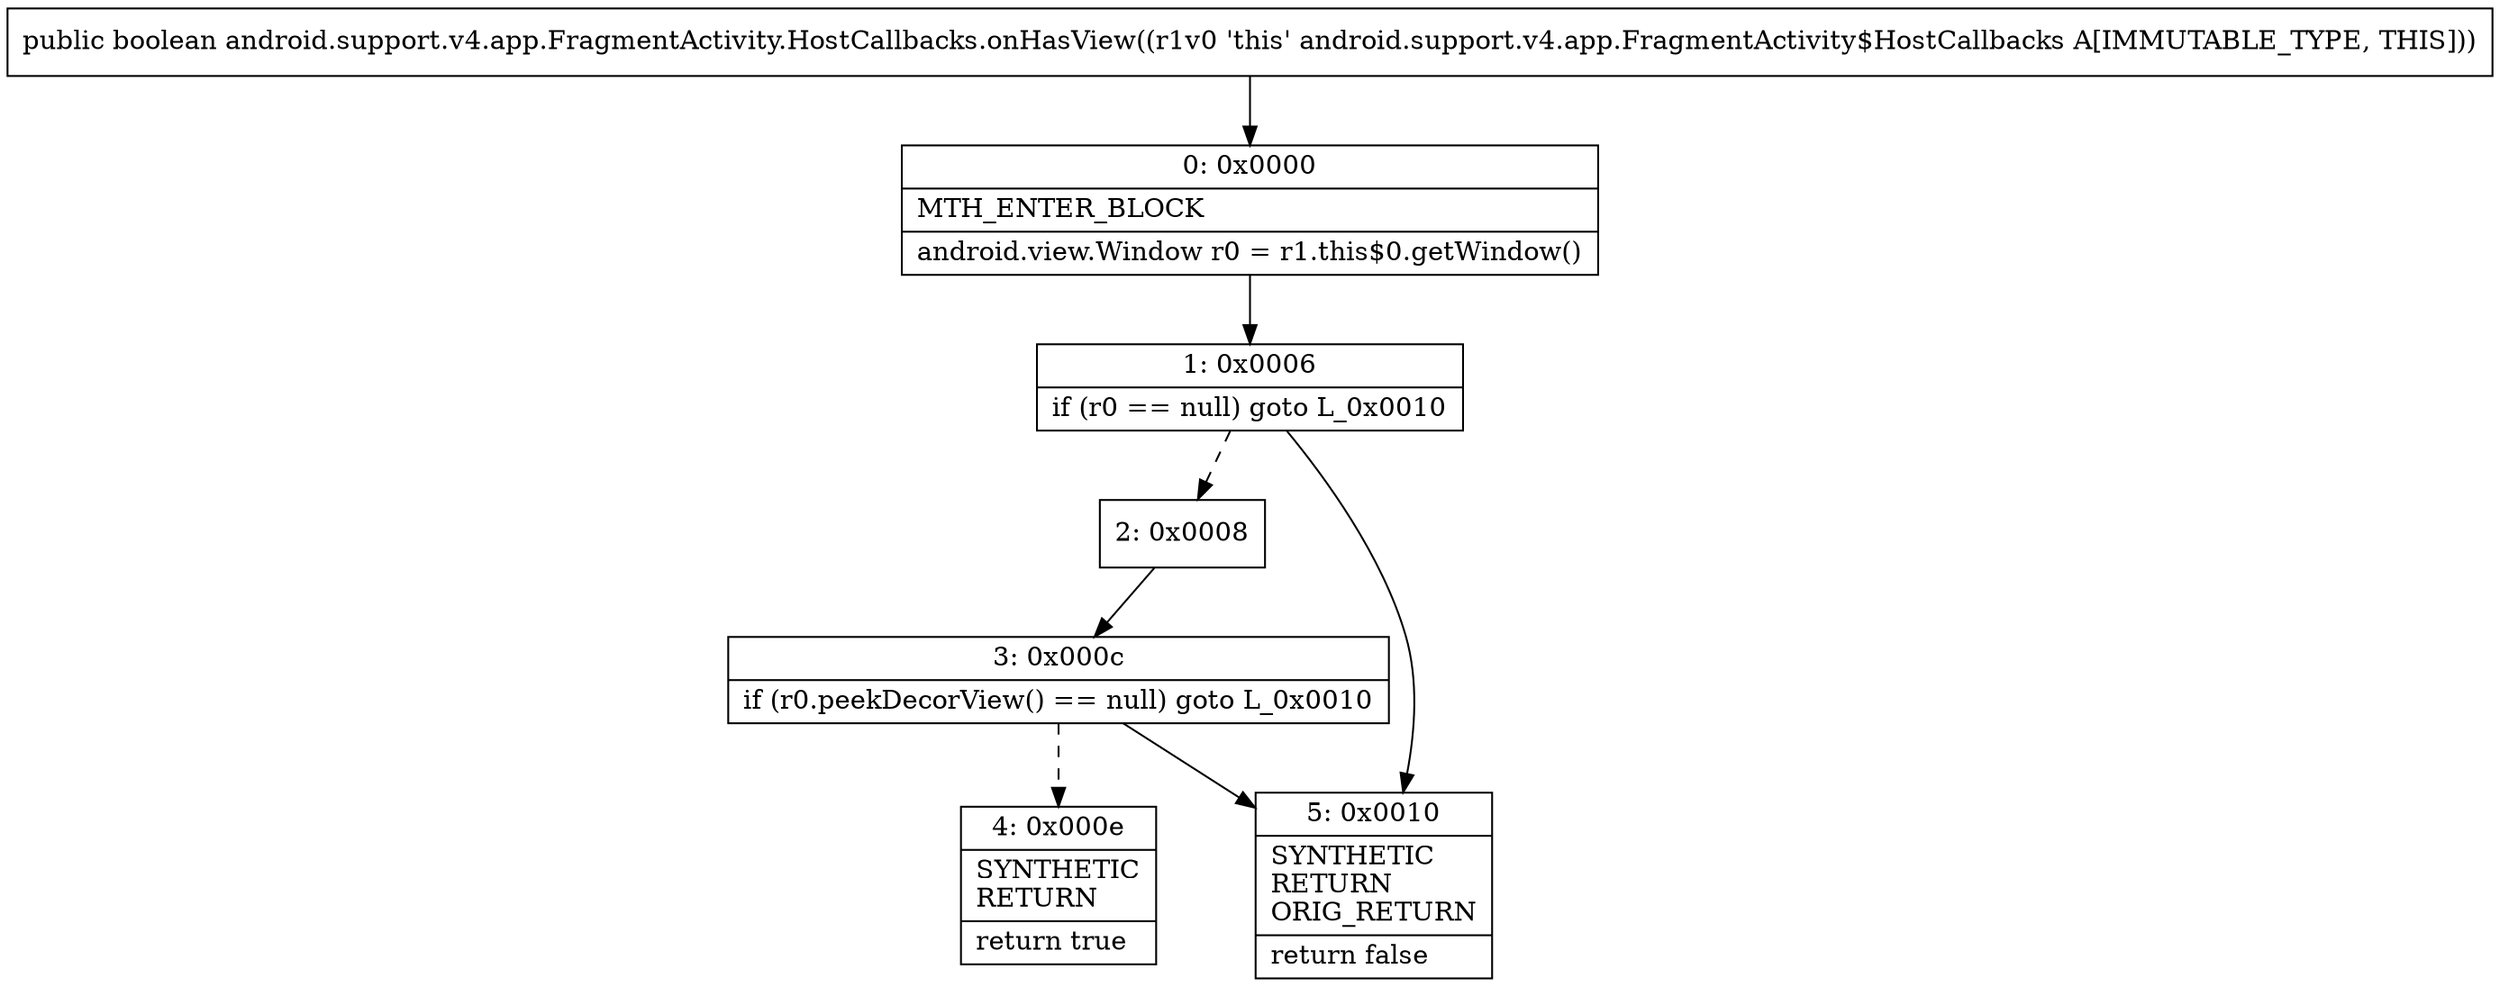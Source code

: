 digraph "CFG forandroid.support.v4.app.FragmentActivity.HostCallbacks.onHasView()Z" {
Node_0 [shape=record,label="{0\:\ 0x0000|MTH_ENTER_BLOCK\l|android.view.Window r0 = r1.this$0.getWindow()\l}"];
Node_1 [shape=record,label="{1\:\ 0x0006|if (r0 == null) goto L_0x0010\l}"];
Node_2 [shape=record,label="{2\:\ 0x0008}"];
Node_3 [shape=record,label="{3\:\ 0x000c|if (r0.peekDecorView() == null) goto L_0x0010\l}"];
Node_4 [shape=record,label="{4\:\ 0x000e|SYNTHETIC\lRETURN\l|return true\l}"];
Node_5 [shape=record,label="{5\:\ 0x0010|SYNTHETIC\lRETURN\lORIG_RETURN\l|return false\l}"];
MethodNode[shape=record,label="{public boolean android.support.v4.app.FragmentActivity.HostCallbacks.onHasView((r1v0 'this' android.support.v4.app.FragmentActivity$HostCallbacks A[IMMUTABLE_TYPE, THIS])) }"];
MethodNode -> Node_0;
Node_0 -> Node_1;
Node_1 -> Node_2[style=dashed];
Node_1 -> Node_5;
Node_2 -> Node_3;
Node_3 -> Node_4[style=dashed];
Node_3 -> Node_5;
}

